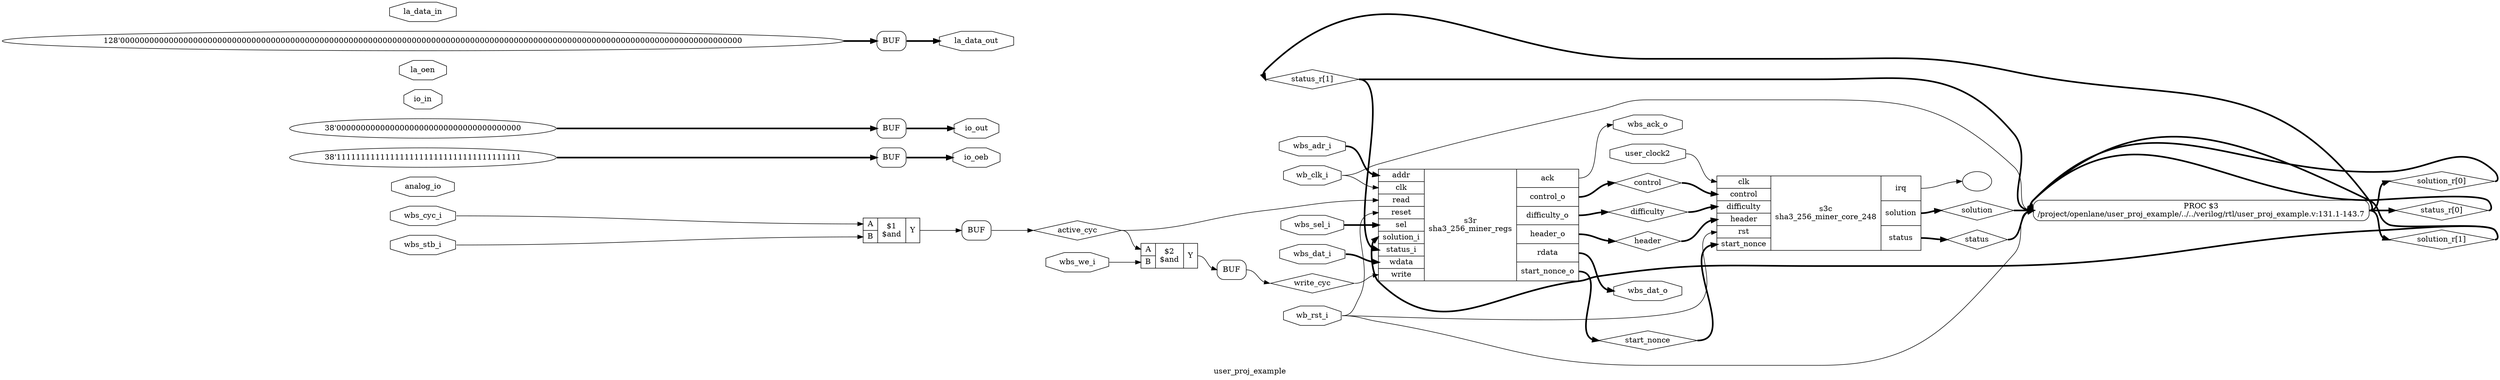 digraph "user_proj_example" {
label="user_proj_example";
rankdir="LR";
remincross=true;
n7 [ shape=diamond, label="status_r[1]", color="black", fontcolor="black" ];
n8 [ shape=diamond, label="status_r[0]", color="black", fontcolor="black" ];
n9 [ shape=diamond, label="solution_r[1]", color="black", fontcolor="black" ];
n10 [ shape=diamond, label="solution_r[0]", color="black", fontcolor="black" ];
n11 [ shape=diamond, label="status", color="black", fontcolor="black" ];
n12 [ shape=diamond, label="control", color="black", fontcolor="black" ];
n13 [ shape=diamond, label="solution", color="black", fontcolor="black" ];
n14 [ shape=diamond, label="start_nonce", color="black", fontcolor="black" ];
n15 [ shape=diamond, label="difficulty", color="black", fontcolor="black" ];
n16 [ shape=diamond, label="header", color="black", fontcolor="black" ];
n17 [ shape=diamond, label="write_cyc", color="black", fontcolor="black" ];
n18 [ shape=diamond, label="active_cyc", color="black", fontcolor="black" ];
n19 [ shape=octagon, label="user_clock2", color="black", fontcolor="black" ];
n20 [ shape=octagon, label="analog_io", color="black", fontcolor="black" ];
n21 [ shape=octagon, label="io_oeb", color="black", fontcolor="black" ];
n22 [ shape=octagon, label="io_out", color="black", fontcolor="black" ];
n23 [ shape=octagon, label="io_in", color="black", fontcolor="black" ];
n24 [ shape=octagon, label="la_oen", color="black", fontcolor="black" ];
n25 [ shape=octagon, label="la_data_out", color="black", fontcolor="black" ];
n26 [ shape=octagon, label="la_data_in", color="black", fontcolor="black" ];
n27 [ shape=octagon, label="wbs_dat_o", color="black", fontcolor="black" ];
n28 [ shape=octagon, label="wbs_ack_o", color="black", fontcolor="black" ];
n29 [ shape=octagon, label="wbs_adr_i", color="black", fontcolor="black" ];
n30 [ shape=octagon, label="wbs_dat_i", color="black", fontcolor="black" ];
n31 [ shape=octagon, label="wbs_sel_i", color="black", fontcolor="black" ];
n32 [ shape=octagon, label="wbs_we_i", color="black", fontcolor="black" ];
n33 [ shape=octagon, label="wbs_cyc_i", color="black", fontcolor="black" ];
n34 [ shape=octagon, label="wbs_stb_i", color="black", fontcolor="black" ];
n35 [ shape=octagon, label="wb_rst_i", color="black", fontcolor="black" ];
n36 [ shape=octagon, label="wb_clk_i", color="black", fontcolor="black" ];
v0 [ label="" ];
c40 [ shape=record, label="{{<p37> clk|<p12> control|<p15> difficulty|<p16> header|<p38> rst|<p14> start_nonce}|s3c\nsha3_256_miner_core_248|{<p39> irq|<p13> solution|<p11> status}}" ];
c55 [ shape=record, label="{{<p41> addr|<p37> clk|<p42> read|<p43> reset|<p44> sel|<p45> solution_i|<p46> status_i|<p47> wdata|<p48> write}|s3r\nsha3_256_miner_regs|{<p49> ack|<p50> control_o|<p51> difficulty_o|<p52> header_o|<p53> rdata|<p54> start_nonce_o}}" ];
c59 [ shape=record, label="{{<p56> A|<p57> B}|$2\n$and|{<p58> Y}}" ];
c60 [ shape=record, label="{{<p56> A|<p57> B}|$1\n$and|{<p58> Y}}" ];
p1 [shape=box, style=rounded, label="PROC $3\n/project/openlane/user_proj_example/../../verilog/rtl/user_proj_example.v:131.1-143.7"];
v2 [ label="128'00000000000000000000000000000000000000000000000000000000000000000000000000000000000000000000000000000000000000000000000000000000" ];
x3 [shape=box, style=rounded, label="BUF"];
v4 [ label="38'00000000000000000000000000000000000000" ];
x5 [shape=box, style=rounded, label="BUF"];
v6 [ label="38'11111111111111111111111111111111111111" ];
x7 [shape=box, style=rounded, label="BUF"];
x8 [shape=box, style=rounded, label="BUF"];
x9 [shape=box, style=rounded, label="BUF"];
p1:e -> n10:w [color="black", style="setlinewidth(3)", label=""];
n10:e -> p1:w [color="black", style="setlinewidth(3)", label=""];
c40:p11:e -> n11:w [color="black", style="setlinewidth(3)", label=""];
n11:e -> p1:w [color="black", style="setlinewidth(3)", label=""];
c55:p50:e -> n12:w [color="black", style="setlinewidth(3)", label=""];
n12:e -> c40:p12:w [color="black", style="setlinewidth(3)", label=""];
c40:p13:e -> n13:w [color="black", style="setlinewidth(3)", label=""];
n13:e -> p1:w [color="black", style="setlinewidth(3)", label=""];
c55:p54:e -> n14:w [color="black", style="setlinewidth(3)", label=""];
n14:e -> c40:p14:w [color="black", style="setlinewidth(3)", label=""];
c55:p51:e -> n15:w [color="black", style="setlinewidth(3)", label=""];
n15:e -> c40:p15:w [color="black", style="setlinewidth(3)", label=""];
c55:p52:e -> n16:w [color="black", style="setlinewidth(3)", label=""];
n16:e -> c40:p16:w [color="black", style="setlinewidth(3)", label=""];
x9:e:e -> n17:w [color="black", label=""];
n17:e -> c55:p48:w [color="black", label=""];
x8:e:e -> n18:w [color="black", label=""];
n18:e -> c55:p42:w [color="black", label=""];
n18:e -> c59:p56:w [color="black", label=""];
n19:e -> c40:p37:w [color="black", label=""];
x7:e:e -> n21:w [color="black", style="setlinewidth(3)", label=""];
x5:e:e -> n22:w [color="black", style="setlinewidth(3)", label=""];
x3:e:e -> n25:w [color="black", style="setlinewidth(3)", label=""];
c55:p53:e -> n27:w [color="black", style="setlinewidth(3)", label=""];
c55:p49:e -> n28:w [color="black", label=""];
n29:e -> c55:p41:w [color="black", style="setlinewidth(3)", label=""];
n30:e -> c55:p47:w [color="black", style="setlinewidth(3)", label=""];
n31:e -> c55:p44:w [color="black", style="setlinewidth(3)", label=""];
n32:e -> c59:p57:w [color="black", label=""];
n33:e -> c60:p56:w [color="black", label=""];
n34:e -> c60:p57:w [color="black", label=""];
n35:e -> c40:p38:w [color="black", label=""];
n35:e -> c55:p43:w [color="black", label=""];
n35:e -> p1:w [color="black", label=""];
n36:e -> c55:p37:w [color="black", label=""];
n36:e -> p1:w [color="black", label=""];
c59:p58:e -> x9:w:w [color="black", label=""];
c60:p58:e -> x8:w:w [color="black", label=""];
p1:e -> n7:w [color="black", style="setlinewidth(3)", label=""];
n7:e -> c55:p46:w [color="black", style="setlinewidth(3)", label=""];
n7:e -> p1:w [color="black", style="setlinewidth(3)", label=""];
p1:e -> n8:w [color="black", style="setlinewidth(3)", label=""];
n8:e -> p1:w [color="black", style="setlinewidth(3)", label=""];
p1:e -> n9:w [color="black", style="setlinewidth(3)", label=""];
n9:e -> c55:p45:w [color="black", style="setlinewidth(3)", label=""];
n9:e -> p1:w [color="black", style="setlinewidth(3)", label=""];
c40:p39:e -> v0:w [color="black", label=""];
v2:e -> x3:w:w [color="black", style="setlinewidth(3)", label=""];
v4:e -> x5:w:w [color="black", style="setlinewidth(3)", label=""];
v6:e -> x7:w:w [color="black", style="setlinewidth(3)", label=""];
}
